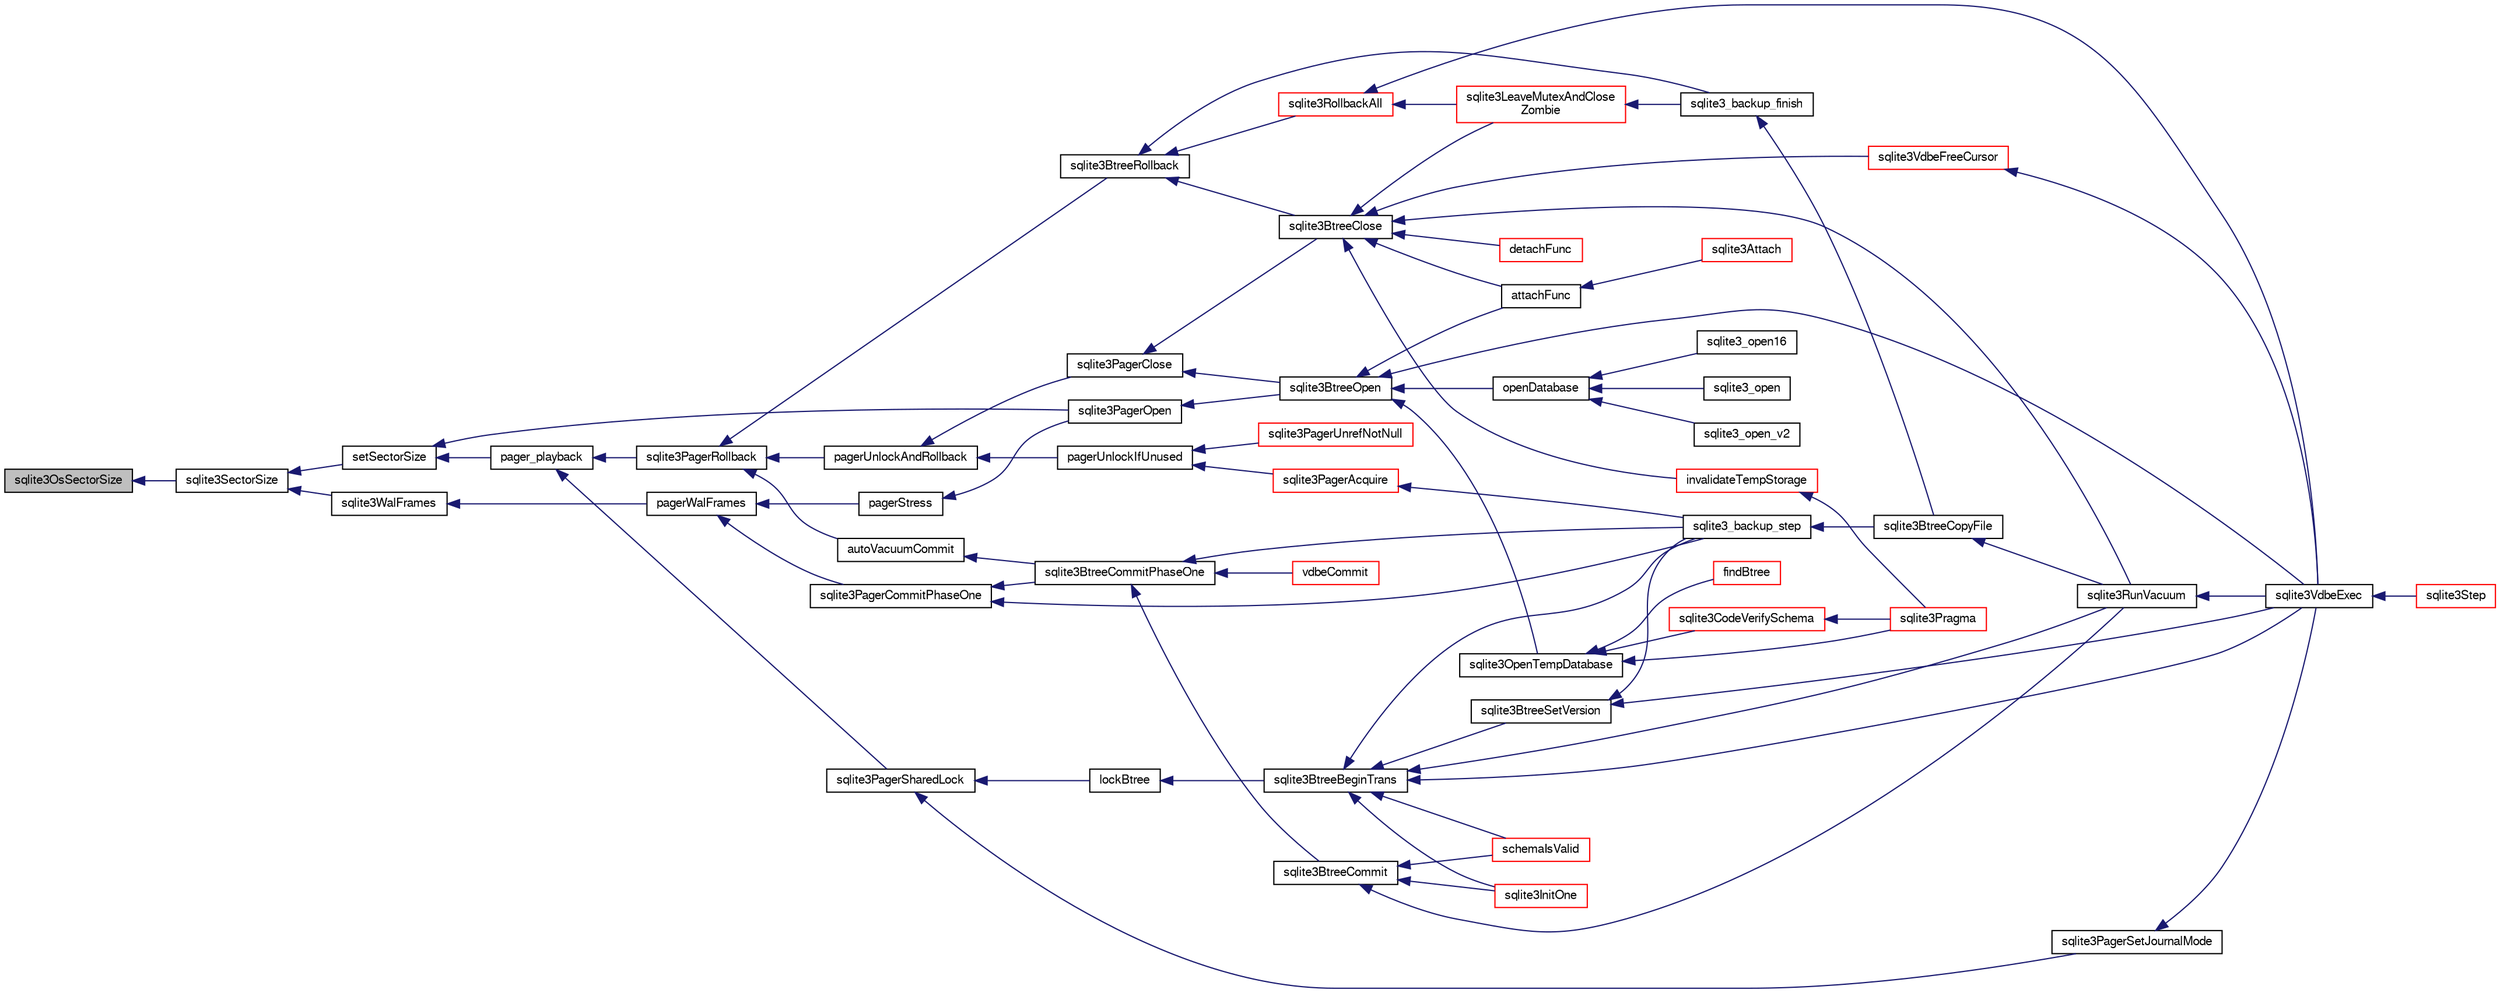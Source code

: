 digraph "sqlite3OsSectorSize"
{
  edge [fontname="FreeSans",fontsize="10",labelfontname="FreeSans",labelfontsize="10"];
  node [fontname="FreeSans",fontsize="10",shape=record];
  rankdir="LR";
  Node617064 [label="sqlite3OsSectorSize",height=0.2,width=0.4,color="black", fillcolor="grey75", style="filled", fontcolor="black"];
  Node617064 -> Node617065 [dir="back",color="midnightblue",fontsize="10",style="solid",fontname="FreeSans"];
  Node617065 [label="sqlite3SectorSize",height=0.2,width=0.4,color="black", fillcolor="white", style="filled",URL="$sqlite3_8c.html#aa7a19cf4335c553ca8a39a706ad761b9"];
  Node617065 -> Node617066 [dir="back",color="midnightblue",fontsize="10",style="solid",fontname="FreeSans"];
  Node617066 [label="setSectorSize",height=0.2,width=0.4,color="black", fillcolor="white", style="filled",URL="$sqlite3_8c.html#ae5c96f9f828df3cd795fe591b788ce35"];
  Node617066 -> Node617067 [dir="back",color="midnightblue",fontsize="10",style="solid",fontname="FreeSans"];
  Node617067 [label="pager_playback",height=0.2,width=0.4,color="black", fillcolor="white", style="filled",URL="$sqlite3_8c.html#a9d9a750a9fc76eb4b668c8a16b164a65"];
  Node617067 -> Node617068 [dir="back",color="midnightblue",fontsize="10",style="solid",fontname="FreeSans"];
  Node617068 [label="sqlite3PagerSharedLock",height=0.2,width=0.4,color="black", fillcolor="white", style="filled",URL="$sqlite3_8c.html#a58c197b629fb6eaacf96c7add57c70df"];
  Node617068 -> Node617069 [dir="back",color="midnightblue",fontsize="10",style="solid",fontname="FreeSans"];
  Node617069 [label="sqlite3PagerSetJournalMode",height=0.2,width=0.4,color="black", fillcolor="white", style="filled",URL="$sqlite3_8c.html#afb929a0a4553cda84de16180ddbd09f7"];
  Node617069 -> Node617070 [dir="back",color="midnightblue",fontsize="10",style="solid",fontname="FreeSans"];
  Node617070 [label="sqlite3VdbeExec",height=0.2,width=0.4,color="black", fillcolor="white", style="filled",URL="$sqlite3_8c.html#a8ce40a614bdc56719c4d642b1e4dfb21"];
  Node617070 -> Node617071 [dir="back",color="midnightblue",fontsize="10",style="solid",fontname="FreeSans"];
  Node617071 [label="sqlite3Step",height=0.2,width=0.4,color="red", fillcolor="white", style="filled",URL="$sqlite3_8c.html#a3f2872e873e2758a4beedad1d5113554"];
  Node617068 -> Node617331 [dir="back",color="midnightblue",fontsize="10",style="solid",fontname="FreeSans"];
  Node617331 [label="lockBtree",height=0.2,width=0.4,color="black", fillcolor="white", style="filled",URL="$sqlite3_8c.html#a5b808194d3178be15705a420265cee9d"];
  Node617331 -> Node617332 [dir="back",color="midnightblue",fontsize="10",style="solid",fontname="FreeSans"];
  Node617332 [label="sqlite3BtreeBeginTrans",height=0.2,width=0.4,color="black", fillcolor="white", style="filled",URL="$sqlite3_8c.html#a52d6706df15c67c22aa7d0e290c16bf5"];
  Node617332 -> Node617333 [dir="back",color="midnightblue",fontsize="10",style="solid",fontname="FreeSans"];
  Node617333 [label="sqlite3BtreeSetVersion",height=0.2,width=0.4,color="black", fillcolor="white", style="filled",URL="$sqlite3_8c.html#a2db3061b5c557699a47415ca0342ba01"];
  Node617333 -> Node617283 [dir="back",color="midnightblue",fontsize="10",style="solid",fontname="FreeSans"];
  Node617283 [label="sqlite3_backup_step",height=0.2,width=0.4,color="black", fillcolor="white", style="filled",URL="$sqlite3_8h.html#a1699b75e98d082eebc465a9e64c35269"];
  Node617283 -> Node617284 [dir="back",color="midnightblue",fontsize="10",style="solid",fontname="FreeSans"];
  Node617284 [label="sqlite3BtreeCopyFile",height=0.2,width=0.4,color="black", fillcolor="white", style="filled",URL="$sqlite3_8c.html#a4d9e19a79f0d5c1dfcef0bd137ae83f9"];
  Node617284 -> Node617256 [dir="back",color="midnightblue",fontsize="10",style="solid",fontname="FreeSans"];
  Node617256 [label="sqlite3RunVacuum",height=0.2,width=0.4,color="black", fillcolor="white", style="filled",URL="$sqlite3_8c.html#a5e83ddc7b3e7e8e79ad5d1fc92de1d2f"];
  Node617256 -> Node617070 [dir="back",color="midnightblue",fontsize="10",style="solid",fontname="FreeSans"];
  Node617333 -> Node617070 [dir="back",color="midnightblue",fontsize="10",style="solid",fontname="FreeSans"];
  Node617332 -> Node617283 [dir="back",color="midnightblue",fontsize="10",style="solid",fontname="FreeSans"];
  Node617332 -> Node617070 [dir="back",color="midnightblue",fontsize="10",style="solid",fontname="FreeSans"];
  Node617332 -> Node617096 [dir="back",color="midnightblue",fontsize="10",style="solid",fontname="FreeSans"];
  Node617096 [label="sqlite3InitOne",height=0.2,width=0.4,color="red", fillcolor="white", style="filled",URL="$sqlite3_8c.html#ac4318b25df65269906b0379251fe9b85"];
  Node617332 -> Node617281 [dir="back",color="midnightblue",fontsize="10",style="solid",fontname="FreeSans"];
  Node617281 [label="schemaIsValid",height=0.2,width=0.4,color="red", fillcolor="white", style="filled",URL="$sqlite3_8c.html#a7c466fe28e7ca6f46b8bf72c46d9738d"];
  Node617332 -> Node617256 [dir="back",color="midnightblue",fontsize="10",style="solid",fontname="FreeSans"];
  Node617067 -> Node617334 [dir="back",color="midnightblue",fontsize="10",style="solid",fontname="FreeSans"];
  Node617334 [label="sqlite3PagerRollback",height=0.2,width=0.4,color="black", fillcolor="white", style="filled",URL="$sqlite3_8c.html#afdd2ecbb97b7a716892ff6bd10c7dfd0"];
  Node617334 -> Node617335 [dir="back",color="midnightblue",fontsize="10",style="solid",fontname="FreeSans"];
  Node617335 [label="pagerUnlockAndRollback",height=0.2,width=0.4,color="black", fillcolor="white", style="filled",URL="$sqlite3_8c.html#a02d96b7bf62c3b13ba905d168914518c"];
  Node617335 -> Node617336 [dir="back",color="midnightblue",fontsize="10",style="solid",fontname="FreeSans"];
  Node617336 [label="sqlite3PagerClose",height=0.2,width=0.4,color="black", fillcolor="white", style="filled",URL="$sqlite3_8c.html#af94b1f96b60689fd09422cce2c85f53f"];
  Node617336 -> Node617337 [dir="back",color="midnightblue",fontsize="10",style="solid",fontname="FreeSans"];
  Node617337 [label="sqlite3BtreeOpen",height=0.2,width=0.4,color="black", fillcolor="white", style="filled",URL="$sqlite3_8c.html#a13dcb44dc34af6ce9d38de9c5aa975f9"];
  Node617337 -> Node617070 [dir="back",color="midnightblue",fontsize="10",style="solid",fontname="FreeSans"];
  Node617337 -> Node617098 [dir="back",color="midnightblue",fontsize="10",style="solid",fontname="FreeSans"];
  Node617098 [label="attachFunc",height=0.2,width=0.4,color="black", fillcolor="white", style="filled",URL="$sqlite3_8c.html#a69cb751a7da501b9a0aa37e0d7c3eaf7"];
  Node617098 -> Node617099 [dir="back",color="midnightblue",fontsize="10",style="solid",fontname="FreeSans"];
  Node617099 [label="sqlite3Attach",height=0.2,width=0.4,color="red", fillcolor="white", style="filled",URL="$sqlite3_8c.html#ae0907fe0b43cc1b4c7e6a16213e8546f"];
  Node617337 -> Node617338 [dir="back",color="midnightblue",fontsize="10",style="solid",fontname="FreeSans"];
  Node617338 [label="sqlite3OpenTempDatabase",height=0.2,width=0.4,color="black", fillcolor="white", style="filled",URL="$sqlite3_8c.html#aaf3088380b731428b72d3b5777f93755"];
  Node617338 -> Node617275 [dir="back",color="midnightblue",fontsize="10",style="solid",fontname="FreeSans"];
  Node617275 [label="findBtree",height=0.2,width=0.4,color="red", fillcolor="white", style="filled",URL="$sqlite3_8c.html#ab4ee5743b77efd7f8832bf0b9315f973"];
  Node617338 -> Node617339 [dir="back",color="midnightblue",fontsize="10",style="solid",fontname="FreeSans"];
  Node617339 [label="sqlite3CodeVerifySchema",height=0.2,width=0.4,color="red", fillcolor="white", style="filled",URL="$sqlite3_8c.html#ad9d8708d96f8416ec59ebf41c57000f9"];
  Node617339 -> Node617148 [dir="back",color="midnightblue",fontsize="10",style="solid",fontname="FreeSans"];
  Node617148 [label="sqlite3Pragma",height=0.2,width=0.4,color="red", fillcolor="white", style="filled",URL="$sqlite3_8c.html#a111391370f58f8e6a6eca51fd34d62ed"];
  Node617338 -> Node617148 [dir="back",color="midnightblue",fontsize="10",style="solid",fontname="FreeSans"];
  Node617337 -> Node617305 [dir="back",color="midnightblue",fontsize="10",style="solid",fontname="FreeSans"];
  Node617305 [label="openDatabase",height=0.2,width=0.4,color="black", fillcolor="white", style="filled",URL="$sqlite3_8c.html#a6a9c3bc3a64234e863413f41db473758"];
  Node617305 -> Node617306 [dir="back",color="midnightblue",fontsize="10",style="solid",fontname="FreeSans"];
  Node617306 [label="sqlite3_open",height=0.2,width=0.4,color="black", fillcolor="white", style="filled",URL="$sqlite3_8h.html#a97ba966ed1acc38409786258268f5f71"];
  Node617305 -> Node617307 [dir="back",color="midnightblue",fontsize="10",style="solid",fontname="FreeSans"];
  Node617307 [label="sqlite3_open_v2",height=0.2,width=0.4,color="black", fillcolor="white", style="filled",URL="$sqlite3_8h.html#a140fe275b6975dc867cea50a65a217c4"];
  Node617305 -> Node617308 [dir="back",color="midnightblue",fontsize="10",style="solid",fontname="FreeSans"];
  Node617308 [label="sqlite3_open16",height=0.2,width=0.4,color="black", fillcolor="white", style="filled",URL="$sqlite3_8h.html#adbc401bb96713f32e553db32f6f3ca33"];
  Node617336 -> Node617343 [dir="back",color="midnightblue",fontsize="10",style="solid",fontname="FreeSans"];
  Node617343 [label="sqlite3BtreeClose",height=0.2,width=0.4,color="black", fillcolor="white", style="filled",URL="$sqlite3_8c.html#a729b65009b66a99200496b09c124df01"];
  Node617343 -> Node617344 [dir="back",color="midnightblue",fontsize="10",style="solid",fontname="FreeSans"];
  Node617344 [label="sqlite3VdbeFreeCursor",height=0.2,width=0.4,color="red", fillcolor="white", style="filled",URL="$sqlite3_8c.html#a0f9084083e1d0639708934630f33d6ef"];
  Node617344 -> Node617070 [dir="back",color="midnightblue",fontsize="10",style="solid",fontname="FreeSans"];
  Node617343 -> Node617098 [dir="back",color="midnightblue",fontsize="10",style="solid",fontname="FreeSans"];
  Node617343 -> Node617285 [dir="back",color="midnightblue",fontsize="10",style="solid",fontname="FreeSans"];
  Node617285 [label="detachFunc",height=0.2,width=0.4,color="red", fillcolor="white", style="filled",URL="$sqlite3_8c.html#a2b3dd04cb87abd088926ab0082a60b77"];
  Node617343 -> Node617286 [dir="back",color="midnightblue",fontsize="10",style="solid",fontname="FreeSans"];
  Node617286 [label="invalidateTempStorage",height=0.2,width=0.4,color="red", fillcolor="white", style="filled",URL="$sqlite3_8c.html#a759777a1eb3c3e96a5af94932b39e69a"];
  Node617286 -> Node617148 [dir="back",color="midnightblue",fontsize="10",style="solid",fontname="FreeSans"];
  Node617343 -> Node617256 [dir="back",color="midnightblue",fontsize="10",style="solid",fontname="FreeSans"];
  Node617343 -> Node617299 [dir="back",color="midnightblue",fontsize="10",style="solid",fontname="FreeSans"];
  Node617299 [label="sqlite3LeaveMutexAndClose\lZombie",height=0.2,width=0.4,color="red", fillcolor="white", style="filled",URL="$sqlite3_8c.html#afe3a37c29dcb0fe9fc15fe07a3976f59"];
  Node617299 -> Node617300 [dir="back",color="midnightblue",fontsize="10",style="solid",fontname="FreeSans"];
  Node617300 [label="sqlite3_backup_finish",height=0.2,width=0.4,color="black", fillcolor="white", style="filled",URL="$sqlite3_8h.html#a176857dd58d99be53b6d7305533e0048"];
  Node617300 -> Node617284 [dir="back",color="midnightblue",fontsize="10",style="solid",fontname="FreeSans"];
  Node617335 -> Node617348 [dir="back",color="midnightblue",fontsize="10",style="solid",fontname="FreeSans"];
  Node617348 [label="pagerUnlockIfUnused",height=0.2,width=0.4,color="black", fillcolor="white", style="filled",URL="$sqlite3_8c.html#abf547f4276efb6f10262f7fde1e4d065"];
  Node617348 -> Node617349 [dir="back",color="midnightblue",fontsize="10",style="solid",fontname="FreeSans"];
  Node617349 [label="sqlite3PagerAcquire",height=0.2,width=0.4,color="red", fillcolor="white", style="filled",URL="$sqlite3_8c.html#a22a53daafd2bd778cda390312651f994"];
  Node617349 -> Node617283 [dir="back",color="midnightblue",fontsize="10",style="solid",fontname="FreeSans"];
  Node617348 -> Node617415 [dir="back",color="midnightblue",fontsize="10",style="solid",fontname="FreeSans"];
  Node617415 [label="sqlite3PagerUnrefNotNull",height=0.2,width=0.4,color="red", fillcolor="white", style="filled",URL="$sqlite3_8c.html#a4b314f96f09f5c68c94672e420e31ab9"];
  Node617334 -> Node617388 [dir="back",color="midnightblue",fontsize="10",style="solid",fontname="FreeSans"];
  Node617388 [label="autoVacuumCommit",height=0.2,width=0.4,color="black", fillcolor="white", style="filled",URL="$sqlite3_8c.html#a809d22c6311135ae3048adf41febaef0"];
  Node617388 -> Node617389 [dir="back",color="midnightblue",fontsize="10",style="solid",fontname="FreeSans"];
  Node617389 [label="sqlite3BtreeCommitPhaseOne",height=0.2,width=0.4,color="black", fillcolor="white", style="filled",URL="$sqlite3_8c.html#ae266cba101e64ad99a166f237532e262"];
  Node617389 -> Node617390 [dir="back",color="midnightblue",fontsize="10",style="solid",fontname="FreeSans"];
  Node617390 [label="sqlite3BtreeCommit",height=0.2,width=0.4,color="black", fillcolor="white", style="filled",URL="$sqlite3_8c.html#a8e56ab314556935f9f73080147d26419"];
  Node617390 -> Node617096 [dir="back",color="midnightblue",fontsize="10",style="solid",fontname="FreeSans"];
  Node617390 -> Node617281 [dir="back",color="midnightblue",fontsize="10",style="solid",fontname="FreeSans"];
  Node617390 -> Node617256 [dir="back",color="midnightblue",fontsize="10",style="solid",fontname="FreeSans"];
  Node617389 -> Node617283 [dir="back",color="midnightblue",fontsize="10",style="solid",fontname="FreeSans"];
  Node617389 -> Node617391 [dir="back",color="midnightblue",fontsize="10",style="solid",fontname="FreeSans"];
  Node617391 [label="vdbeCommit",height=0.2,width=0.4,color="red", fillcolor="white", style="filled",URL="$sqlite3_8c.html#a5d7f1e0625451b987728f600cfe1b92d"];
  Node617334 -> Node617394 [dir="back",color="midnightblue",fontsize="10",style="solid",fontname="FreeSans"];
  Node617394 [label="sqlite3BtreeRollback",height=0.2,width=0.4,color="black", fillcolor="white", style="filled",URL="$sqlite3_8c.html#a317473acdafdd688385c8954f09de186"];
  Node617394 -> Node617343 [dir="back",color="midnightblue",fontsize="10",style="solid",fontname="FreeSans"];
  Node617394 -> Node617300 [dir="back",color="midnightblue",fontsize="10",style="solid",fontname="FreeSans"];
  Node617394 -> Node617288 [dir="back",color="midnightblue",fontsize="10",style="solid",fontname="FreeSans"];
  Node617288 [label="sqlite3RollbackAll",height=0.2,width=0.4,color="red", fillcolor="white", style="filled",URL="$sqlite3_8c.html#ad902dd388d73208539f557962e3fe6bb"];
  Node617288 -> Node617070 [dir="back",color="midnightblue",fontsize="10",style="solid",fontname="FreeSans"];
  Node617288 -> Node617299 [dir="back",color="midnightblue",fontsize="10",style="solid",fontname="FreeSans"];
  Node617066 -> Node617436 [dir="back",color="midnightblue",fontsize="10",style="solid",fontname="FreeSans"];
  Node617436 [label="sqlite3PagerOpen",height=0.2,width=0.4,color="black", fillcolor="white", style="filled",URL="$sqlite3_8c.html#a5b4a74e8a1754922c482b7af19b30611"];
  Node617436 -> Node617337 [dir="back",color="midnightblue",fontsize="10",style="solid",fontname="FreeSans"];
  Node617065 -> Node617453 [dir="back",color="midnightblue",fontsize="10",style="solid",fontname="FreeSans"];
  Node617453 [label="sqlite3WalFrames",height=0.2,width=0.4,color="black", fillcolor="white", style="filled",URL="$sqlite3_8c.html#af9606aac275558d3b96c83b2bff2d717"];
  Node617453 -> Node617434 [dir="back",color="midnightblue",fontsize="10",style="solid",fontname="FreeSans"];
  Node617434 [label="pagerWalFrames",height=0.2,width=0.4,color="black", fillcolor="white", style="filled",URL="$sqlite3_8c.html#a1675dba6bfeb50d8aa8a0509103fd004"];
  Node617434 -> Node617435 [dir="back",color="midnightblue",fontsize="10",style="solid",fontname="FreeSans"];
  Node617435 [label="pagerStress",height=0.2,width=0.4,color="black", fillcolor="white", style="filled",URL="$sqlite3_8c.html#abb21a3a371038e9e3e69af0f21a1b386"];
  Node617435 -> Node617436 [dir="back",color="midnightblue",fontsize="10",style="solid",fontname="FreeSans"];
  Node617434 -> Node617423 [dir="back",color="midnightblue",fontsize="10",style="solid",fontname="FreeSans"];
  Node617423 [label="sqlite3PagerCommitPhaseOne",height=0.2,width=0.4,color="black", fillcolor="white", style="filled",URL="$sqlite3_8c.html#a2baf986bff9120486e9acc5951494ea7"];
  Node617423 -> Node617389 [dir="back",color="midnightblue",fontsize="10",style="solid",fontname="FreeSans"];
  Node617423 -> Node617283 [dir="back",color="midnightblue",fontsize="10",style="solid",fontname="FreeSans"];
}
